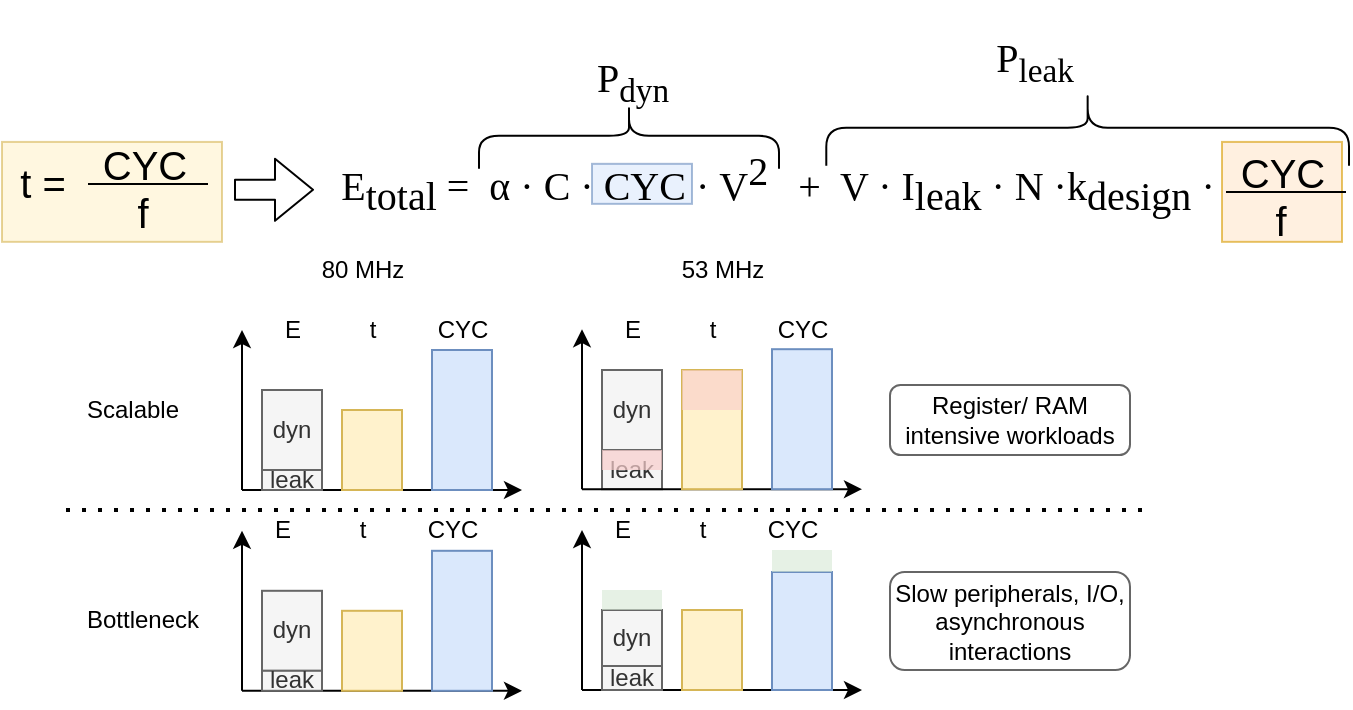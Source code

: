 <mxfile>
    <diagram id="br7zNe9ZE7sb_l7OsdD4" name="Page-1">
        <mxGraphModel dx="2059" dy="1767" grid="1" gridSize="10" guides="1" tooltips="1" connect="1" arrows="1" fold="1" page="1" pageScale="1" pageWidth="827" pageHeight="1169" math="0" shadow="0">
            <root>
                <mxCell id="0"/>
                <mxCell id="1" parent="0"/>
                <mxCell id="23" value="leak" style="rounded=0;whiteSpace=wrap;html=1;fillColor=#f5f5f5;fontColor=#333333;strokeColor=#666666;" parent="1" vertex="1">
                    <mxGeometry x="270" y="170" width="30" height="19.6" as="geometry"/>
                </mxCell>
                <mxCell id="2" value="80 MHz" style="text;html=1;align=center;verticalAlign=middle;resizable=0;points=[];autosize=1;strokeColor=none;fillColor=none;" parent="1" vertex="1">
                    <mxGeometry x="120" y="70" width="60" height="20" as="geometry"/>
                </mxCell>
                <mxCell id="4" value="53 MHz" style="text;html=1;align=center;verticalAlign=middle;resizable=0;points=[];autosize=1;strokeColor=none;fillColor=none;" parent="1" vertex="1">
                    <mxGeometry x="300" y="70" width="60" height="20" as="geometry"/>
                </mxCell>
                <mxCell id="5" value="" style="endArrow=classic;html=1;" parent="1" edge="1">
                    <mxGeometry width="50" height="50" relative="1" as="geometry">
                        <mxPoint x="90" y="190" as="sourcePoint"/>
                        <mxPoint x="90" y="110" as="targetPoint"/>
                        <Array as="points">
                            <mxPoint x="90" y="150"/>
                        </Array>
                    </mxGeometry>
                </mxCell>
                <mxCell id="7" value="" style="endArrow=classic;html=1;" parent="1" edge="1">
                    <mxGeometry width="50" height="50" relative="1" as="geometry">
                        <mxPoint x="90" y="190" as="sourcePoint"/>
                        <mxPoint x="230" y="190" as="targetPoint"/>
                    </mxGeometry>
                </mxCell>
                <mxCell id="11" value="dyn" style="rounded=0;whiteSpace=wrap;html=1;fillColor=#f5f5f5;fontColor=#333333;strokeColor=#666666;gradientDirection=radial;" parent="1" vertex="1">
                    <mxGeometry x="100" y="140" width="30" height="40" as="geometry"/>
                </mxCell>
                <mxCell id="12" value="leak" style="rounded=0;whiteSpace=wrap;html=1;fillColor=#f5f5f5;fontColor=#333333;strokeColor=#666666;" parent="1" vertex="1">
                    <mxGeometry x="100" y="180" width="30" height="10" as="geometry"/>
                </mxCell>
                <mxCell id="13" value="E" style="text;html=1;align=center;verticalAlign=middle;resizable=0;points=[];autosize=1;strokeColor=none;fillColor=none;" parent="1" vertex="1">
                    <mxGeometry x="105" y="100" width="20" height="20" as="geometry"/>
                </mxCell>
                <mxCell id="14" value="" style="rounded=0;whiteSpace=wrap;html=1;fillColor=#fff2cc;strokeColor=#d6b656;" parent="1" vertex="1">
                    <mxGeometry x="140" y="150" width="30" height="40" as="geometry"/>
                </mxCell>
                <mxCell id="16" value="t" style="text;html=1;align=center;verticalAlign=middle;resizable=0;points=[];autosize=1;strokeColor=none;fillColor=none;" parent="1" vertex="1">
                    <mxGeometry x="145" y="100" width="20" height="20" as="geometry"/>
                </mxCell>
                <mxCell id="17" value="" style="rounded=0;whiteSpace=wrap;html=1;fillColor=#dae8fc;strokeColor=#6c8ebf;" parent="1" vertex="1">
                    <mxGeometry x="185" y="120" width="30" height="70" as="geometry"/>
                </mxCell>
                <mxCell id="18" value="CYC" style="text;html=1;align=center;verticalAlign=middle;resizable=0;points=[];autosize=1;strokeColor=none;fillColor=none;" parent="1" vertex="1">
                    <mxGeometry x="180" y="100" width="40" height="20" as="geometry"/>
                </mxCell>
                <mxCell id="19" value="Scalable" style="text;html=1;align=center;verticalAlign=middle;resizable=0;points=[];autosize=1;strokeColor=none;fillColor=none;" parent="1" vertex="1">
                    <mxGeometry x="5" y="140" width="60" height="20" as="geometry"/>
                </mxCell>
                <mxCell id="20" value="" style="endArrow=classic;html=1;" parent="1" edge="1">
                    <mxGeometry width="50" height="50" relative="1" as="geometry">
                        <mxPoint x="260" y="189.6" as="sourcePoint"/>
                        <mxPoint x="260" y="109.6" as="targetPoint"/>
                        <Array as="points">
                            <mxPoint x="260" y="149.6"/>
                        </Array>
                    </mxGeometry>
                </mxCell>
                <mxCell id="21" value="" style="endArrow=classic;html=1;" parent="1" edge="1">
                    <mxGeometry width="50" height="50" relative="1" as="geometry">
                        <mxPoint x="260" y="189.6" as="sourcePoint"/>
                        <mxPoint x="400" y="189.6" as="targetPoint"/>
                    </mxGeometry>
                </mxCell>
                <mxCell id="22" value="dyn" style="rounded=0;whiteSpace=wrap;html=1;fillColor=#f5f5f5;fontColor=#333333;strokeColor=#666666;" parent="1" vertex="1">
                    <mxGeometry x="270" y="130" width="30" height="40" as="geometry"/>
                </mxCell>
                <mxCell id="24" value="E" style="text;html=1;align=center;verticalAlign=middle;resizable=0;points=[];autosize=1;strokeColor=none;fillColor=none;" parent="1" vertex="1">
                    <mxGeometry x="275" y="99.6" width="20" height="20" as="geometry"/>
                </mxCell>
                <mxCell id="25" value="" style="rounded=0;whiteSpace=wrap;html=1;fillColor=#fff2cc;strokeColor=#d6b656;" parent="1" vertex="1">
                    <mxGeometry x="310" y="130" width="30" height="59.6" as="geometry"/>
                </mxCell>
                <mxCell id="26" value="t" style="text;html=1;align=center;verticalAlign=middle;resizable=0;points=[];autosize=1;strokeColor=none;fillColor=none;" parent="1" vertex="1">
                    <mxGeometry x="315" y="99.6" width="20" height="20" as="geometry"/>
                </mxCell>
                <mxCell id="27" value="" style="rounded=0;whiteSpace=wrap;html=1;fillColor=#dae8fc;strokeColor=#6c8ebf;" parent="1" vertex="1">
                    <mxGeometry x="355" y="119.6" width="30" height="70" as="geometry"/>
                </mxCell>
                <mxCell id="28" value="CYC" style="text;html=1;align=center;verticalAlign=middle;resizable=0;points=[];autosize=1;strokeColor=none;fillColor=none;" parent="1" vertex="1">
                    <mxGeometry x="350" y="99.6" width="40" height="20" as="geometry"/>
                </mxCell>
                <mxCell id="29" value="" style="endArrow=classic;html=1;" parent="1" edge="1">
                    <mxGeometry width="50" height="50" relative="1" as="geometry">
                        <mxPoint x="90" y="290.4" as="sourcePoint"/>
                        <mxPoint x="90" y="210.4" as="targetPoint"/>
                        <Array as="points">
                            <mxPoint x="90" y="250.4"/>
                        </Array>
                    </mxGeometry>
                </mxCell>
                <mxCell id="30" value="" style="endArrow=classic;html=1;" parent="1" edge="1">
                    <mxGeometry width="50" height="50" relative="1" as="geometry">
                        <mxPoint x="90" y="290.4" as="sourcePoint"/>
                        <mxPoint x="230" y="290.4" as="targetPoint"/>
                    </mxGeometry>
                </mxCell>
                <mxCell id="31" value="dyn" style="rounded=0;whiteSpace=wrap;html=1;fillColor=#f5f5f5;fontColor=#333333;strokeColor=#666666;" parent="1" vertex="1">
                    <mxGeometry x="100" y="240.4" width="30" height="40" as="geometry"/>
                </mxCell>
                <mxCell id="32" value="leak" style="rounded=0;whiteSpace=wrap;html=1;fillColor=#f5f5f5;fontColor=#333333;strokeColor=#666666;" parent="1" vertex="1">
                    <mxGeometry x="100" y="280.4" width="30" height="10" as="geometry"/>
                </mxCell>
                <mxCell id="33" value="" style="rounded=0;whiteSpace=wrap;html=1;fillColor=#fff2cc;strokeColor=#d6b656;" parent="1" vertex="1">
                    <mxGeometry x="140" y="250.4" width="30" height="40" as="geometry"/>
                </mxCell>
                <mxCell id="34" value="" style="rounded=0;whiteSpace=wrap;html=1;fillColor=#dae8fc;strokeColor=#6c8ebf;" parent="1" vertex="1">
                    <mxGeometry x="185" y="220.4" width="30" height="70" as="geometry"/>
                </mxCell>
                <mxCell id="36" value="" style="endArrow=classic;html=1;" parent="1" edge="1">
                    <mxGeometry width="50" height="50" relative="1" as="geometry">
                        <mxPoint x="260" y="290" as="sourcePoint"/>
                        <mxPoint x="260" y="210.0" as="targetPoint"/>
                        <Array as="points">
                            <mxPoint x="260" y="250"/>
                        </Array>
                    </mxGeometry>
                </mxCell>
                <mxCell id="37" value="" style="endArrow=classic;html=1;" parent="1" edge="1">
                    <mxGeometry width="50" height="50" relative="1" as="geometry">
                        <mxPoint x="260" y="290" as="sourcePoint"/>
                        <mxPoint x="400.0" y="290" as="targetPoint"/>
                    </mxGeometry>
                </mxCell>
                <mxCell id="38" value="dyn" style="rounded=0;whiteSpace=wrap;html=1;fillColor=#f5f5f5;fontColor=#333333;strokeColor=#666666;" parent="1" vertex="1">
                    <mxGeometry x="270" y="250" width="30" height="28" as="geometry"/>
                </mxCell>
                <mxCell id="39" value="leak" style="rounded=0;whiteSpace=wrap;html=1;fillColor=#f5f5f5;fontColor=#333333;strokeColor=#666666;" parent="1" vertex="1">
                    <mxGeometry x="270" y="278" width="30" height="12" as="geometry"/>
                </mxCell>
                <mxCell id="40" value="" style="rounded=0;whiteSpace=wrap;html=1;fillColor=#fff2cc;strokeColor=#d6b656;" parent="1" vertex="1">
                    <mxGeometry x="310" y="250" width="30" height="40" as="geometry"/>
                </mxCell>
                <mxCell id="41" value="" style="rounded=0;whiteSpace=wrap;html=1;fillColor=#dae8fc;strokeColor=#6c8ebf;" parent="1" vertex="1">
                    <mxGeometry x="355" y="231" width="30" height="59" as="geometry"/>
                </mxCell>
                <mxCell id="42" value="Bottleneck" style="text;html=1;align=center;verticalAlign=middle;resizable=0;points=[];autosize=1;strokeColor=none;fillColor=none;" parent="1" vertex="1">
                    <mxGeometry x="5" y="245" width="70" height="20" as="geometry"/>
                </mxCell>
                <mxCell id="43" value="E" style="text;html=1;align=center;verticalAlign=middle;resizable=0;points=[];autosize=1;strokeColor=none;fillColor=none;" parent="1" vertex="1">
                    <mxGeometry x="100" y="200.4" width="20" height="20" as="geometry"/>
                </mxCell>
                <mxCell id="44" value="t" style="text;html=1;align=center;verticalAlign=middle;resizable=0;points=[];autosize=1;strokeColor=none;fillColor=none;" parent="1" vertex="1">
                    <mxGeometry x="140" y="200.4" width="20" height="20" as="geometry"/>
                </mxCell>
                <mxCell id="45" value="CYC" style="text;html=1;align=center;verticalAlign=middle;resizable=0;points=[];autosize=1;strokeColor=none;fillColor=none;" parent="1" vertex="1">
                    <mxGeometry x="175" y="200.4" width="40" height="20" as="geometry"/>
                </mxCell>
                <mxCell id="46" value="E" style="text;html=1;align=center;verticalAlign=middle;resizable=0;points=[];autosize=1;strokeColor=none;fillColor=none;" parent="1" vertex="1">
                    <mxGeometry x="270" y="200" width="20" height="20" as="geometry"/>
                </mxCell>
                <mxCell id="47" value="t" style="text;html=1;align=center;verticalAlign=middle;resizable=0;points=[];autosize=1;strokeColor=none;fillColor=none;" parent="1" vertex="1">
                    <mxGeometry x="310" y="200" width="20" height="20" as="geometry"/>
                </mxCell>
                <mxCell id="48" value="CYC" style="text;html=1;align=center;verticalAlign=middle;resizable=0;points=[];autosize=1;strokeColor=none;fillColor=none;" parent="1" vertex="1">
                    <mxGeometry x="345" y="200" width="40" height="20" as="geometry"/>
                </mxCell>
                <mxCell id="49" value="" style="whiteSpace=wrap;html=1;fillColor=#f8cecc;strokeColor=none;opacity=60;" parent="1" vertex="1">
                    <mxGeometry x="310" y="130" width="30" height="20" as="geometry"/>
                </mxCell>
                <mxCell id="51" value="" style="rounded=0;whiteSpace=wrap;html=1;fillColor=#f8cecc;strokeColor=none;opacity=70;" parent="1" vertex="1">
                    <mxGeometry x="270" y="170" width="30" height="10" as="geometry"/>
                </mxCell>
                <mxCell id="53" value="" style="whiteSpace=wrap;html=1;fillColor=#d5e8d4;strokeColor=none;opacity=60;" parent="1" vertex="1">
                    <mxGeometry x="355" y="220" width="30" height="11" as="geometry"/>
                </mxCell>
                <mxCell id="54" value="" style="whiteSpace=wrap;html=1;fillColor=#d5e8d4;strokeColor=none;opacity=60;" parent="1" vertex="1">
                    <mxGeometry x="270" y="240" width="30" height="10" as="geometry"/>
                </mxCell>
                <mxCell id="56" value="" style="endArrow=none;dashed=1;html=1;dashPattern=1 3;strokeWidth=2;" parent="1" edge="1">
                    <mxGeometry width="50" height="50" relative="1" as="geometry">
                        <mxPoint x="540" y="200" as="sourcePoint"/>
                        <mxPoint y="200" as="targetPoint"/>
                        <Array as="points"/>
                    </mxGeometry>
                </mxCell>
                <mxCell id="57" value="Register/ RAM intensive workloads" style="rounded=1;whiteSpace=wrap;html=1;strokeColor=default;fillColor=default;gradientColor=#ffffff;opacity=60;" parent="1" vertex="1">
                    <mxGeometry x="414" y="137.5" width="120" height="35" as="geometry"/>
                </mxCell>
                <mxCell id="59" value="Slow peripherals, I/O, asynchronous interactions" style="rounded=1;whiteSpace=wrap;html=1;strokeColor=default;fillColor=default;gradientColor=#ffffff;opacity=60;" parent="1" vertex="1">
                    <mxGeometry x="414" y="231" width="120" height="49" as="geometry"/>
                </mxCell>
                <mxCell id="83" value="" style="group" parent="1" vertex="1" connectable="0">
                    <mxGeometry x="-30" y="-54.08" width="673.505" height="124.08" as="geometry"/>
                </mxCell>
                <mxCell id="77" value="" style="whiteSpace=wrap;html=1;fontSize=20;strokeColor=#d6b656;fillColor=#fff2cc;gradientDirection=radial;opacity=60;" parent="83" vertex="1">
                    <mxGeometry y="70.04" width="110" height="49.96" as="geometry"/>
                </mxCell>
                <mxCell id="76" value="" style="whiteSpace=wrap;html=1;fontSize=20;strokeColor=#d79b00;fillColor=#ffe6cc;gradientDirection=radial;opacity=60;" parent="83" vertex="1">
                    <mxGeometry x="610" y="70.04" width="60" height="49.96" as="geometry"/>
                </mxCell>
                <mxCell id="75" value="" style="whiteSpace=wrap;html=1;fontSize=20;strokeColor=#6c8ebf;fillColor=#dae8fc;gradientDirection=radial;opacity=60;" parent="83" vertex="1">
                    <mxGeometry x="295" y="81" width="50" height="20" as="geometry"/>
                </mxCell>
                <mxCell id="62" value="&lt;font style=&quot;font-size: 20px&quot;&gt;E&lt;sub style=&quot;font-size: 20px&quot;&gt;total&lt;/sub&gt;&amp;nbsp;=&amp;nbsp; α · C · CYC ·&amp;nbsp;V&lt;sup style=&quot;font-size: 20px&quot;&gt;2&lt;/sup&gt;&amp;nbsp; &amp;nbsp;+&amp;nbsp; V · I&lt;sub style=&quot;font-size: 20px&quot;&gt;leak&lt;/sub&gt;&amp;nbsp;· N ·k&lt;sub style=&quot;font-size: 20px&quot;&gt;design&lt;/sub&gt;&amp;nbsp;·&amp;nbsp;&lt;/font&gt;" style="text;html=1;align=center;verticalAlign=middle;resizable=0;points=[];autosize=1;strokeColor=none;fillColor=none;fontFamily=Lucida Console;fontSize=20;" parent="83" vertex="1">
                    <mxGeometry x="160" y="70.04" width="460" height="40" as="geometry"/>
                </mxCell>
                <mxCell id="63" value="" style="shape=curlyBracket;whiteSpace=wrap;html=1;rounded=1;fontFamily=Lucida Console;fontSize=30;rotation=90;size=0.5;" parent="83" vertex="1">
                    <mxGeometry x="297" y="-8" width="33" height="150" as="geometry"/>
                </mxCell>
                <mxCell id="64" value="" style="shape=curlyBracket;whiteSpace=wrap;html=1;rounded=1;fontFamily=Lucida Console;fontSize=30;rotation=90;size=0.5;" parent="83" vertex="1">
                    <mxGeometry x="523.87" y="-67.7" width="37.91" height="261.36" as="geometry"/>
                </mxCell>
                <mxCell id="65" value="&lt;font style=&quot;font-size: 20px&quot;&gt;P&lt;sub&gt;dyn&lt;/sub&gt;&lt;/font&gt;" style="text;html=1;align=center;verticalAlign=middle;resizable=0;points=[];autosize=1;strokeColor=none;fillColor=none;fontSize=30;fontFamily=Lucida Console;" parent="83" vertex="1">
                    <mxGeometry x="290" y="10" width="50" height="50" as="geometry"/>
                </mxCell>
                <mxCell id="66" value="&lt;font style=&quot;font-size: 20px&quot;&gt;P&lt;sub&gt;leak&lt;/sub&gt;&lt;/font&gt;" style="text;html=1;align=center;verticalAlign=middle;resizable=0;points=[];autosize=1;strokeColor=none;fillColor=none;fontSize=30;fontFamily=Lucida Console;" parent="83" vertex="1">
                    <mxGeometry x="490.93" width="50" height="50" as="geometry"/>
                </mxCell>
                <mxCell id="68" value="CYC" style="text;html=1;align=center;verticalAlign=middle;resizable=0;points=[];autosize=1;strokeColor=none;fillColor=none;fontSize=20;" parent="83" vertex="1">
                    <mxGeometry x="41" y="66" width="60" height="30" as="geometry"/>
                </mxCell>
                <mxCell id="69" value="f" style="text;html=1;align=center;verticalAlign=middle;resizable=0;points=[];autosize=1;strokeColor=none;fillColor=none;fontSize=20;" parent="83" vertex="1">
                    <mxGeometry x="60" y="90.04" width="20" height="30" as="geometry"/>
                </mxCell>
                <mxCell id="70" value="" style="endArrow=none;html=1;fontSize=20;" parent="83" edge="1">
                    <mxGeometry width="50" height="50" relative="1" as="geometry">
                        <mxPoint x="43" y="91.04" as="sourcePoint"/>
                        <mxPoint x="103" y="91.04" as="targetPoint"/>
                    </mxGeometry>
                </mxCell>
                <mxCell id="71" value="t =" style="text;html=1;align=center;verticalAlign=middle;resizable=0;points=[];autosize=1;strokeColor=none;fillColor=none;fontSize=20;" parent="83" vertex="1">
                    <mxGeometry y="75.04" width="40" height="30" as="geometry"/>
                </mxCell>
                <mxCell id="74" value="" style="shape=flexArrow;endArrow=classic;html=1;fontSize=20;" parent="83" edge="1">
                    <mxGeometry width="50" height="50" relative="1" as="geometry">
                        <mxPoint x="116" y="94" as="sourcePoint"/>
                        <mxPoint x="156" y="94" as="targetPoint"/>
                    </mxGeometry>
                </mxCell>
                <mxCell id="79" value="CYC" style="text;html=1;align=center;verticalAlign=middle;resizable=0;points=[];autosize=1;strokeColor=none;fillColor=none;fontSize=20;" parent="83" vertex="1">
                    <mxGeometry x="610" y="70.04" width="60" height="30" as="geometry"/>
                </mxCell>
                <mxCell id="80" value="f" style="text;html=1;align=center;verticalAlign=middle;resizable=0;points=[];autosize=1;strokeColor=none;fillColor=none;fontSize=20;" parent="83" vertex="1">
                    <mxGeometry x="629" y="94.08" width="20" height="30" as="geometry"/>
                </mxCell>
                <mxCell id="81" value="" style="endArrow=none;html=1;fontSize=20;" parent="83" edge="1">
                    <mxGeometry width="50" height="50" relative="1" as="geometry">
                        <mxPoint x="612" y="95.08" as="sourcePoint"/>
                        <mxPoint x="672" y="95.08" as="targetPoint"/>
                    </mxGeometry>
                </mxCell>
            </root>
        </mxGraphModel>
    </diagram>
</mxfile>